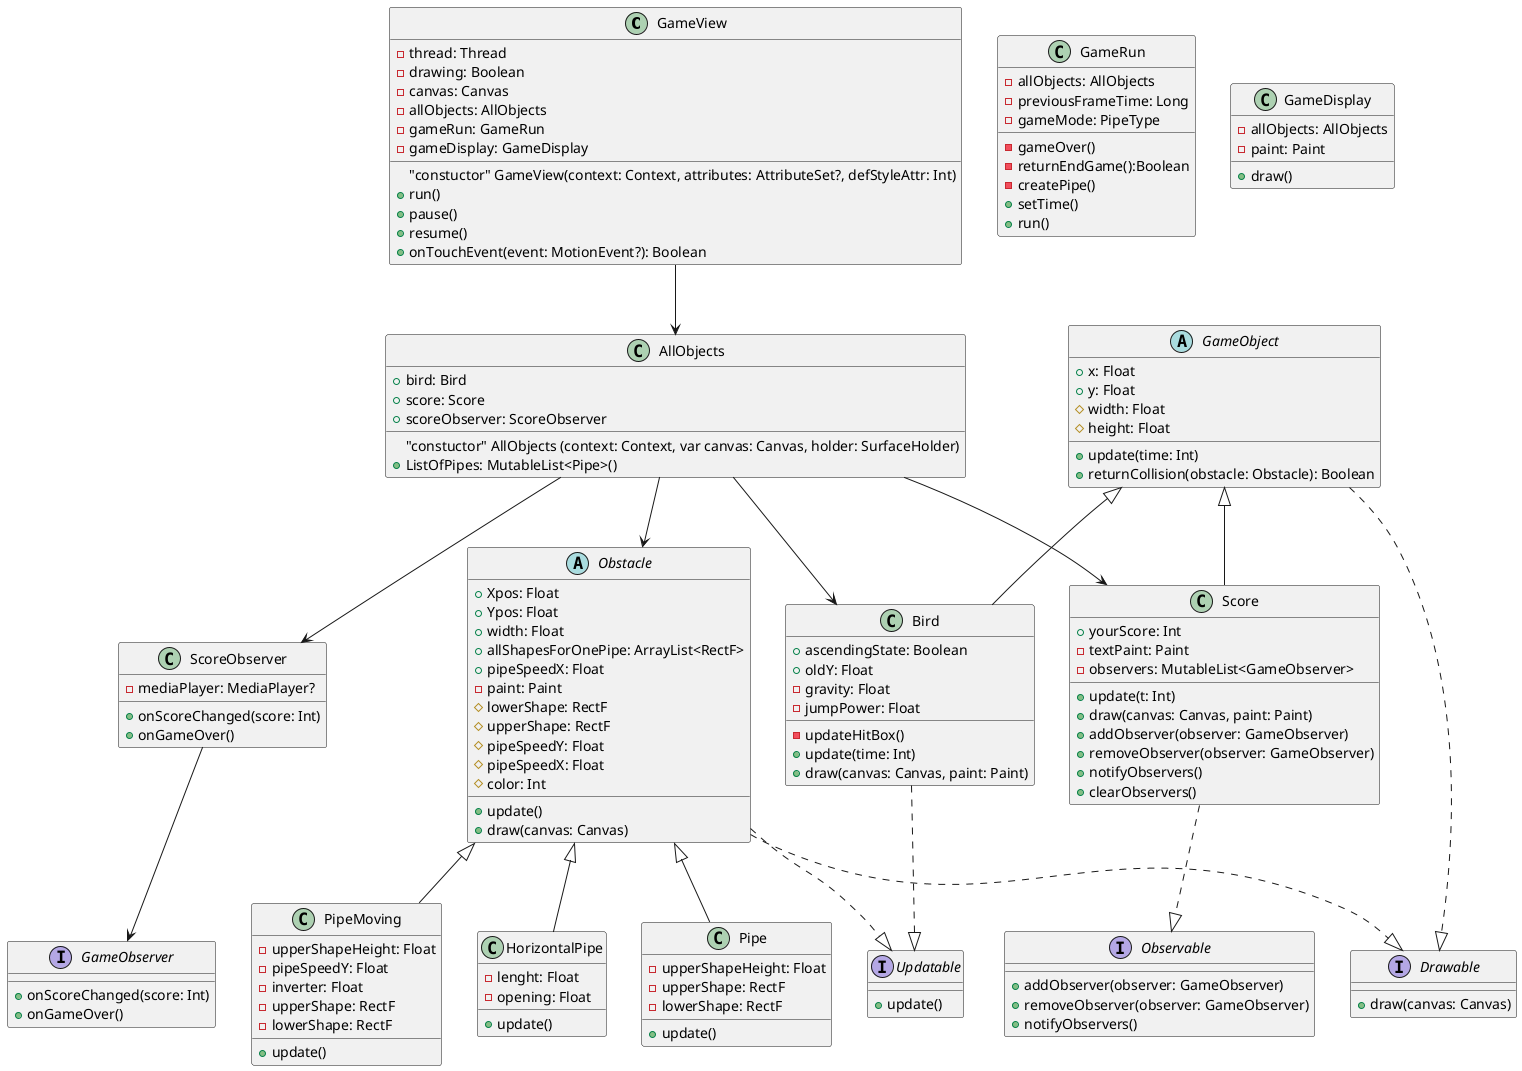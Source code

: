 @startuml
' Diagramme UML des classes du projet FlappyBird

class GameView {
    "constuctor" GameView(context: Context, attributes: AttributeSet?, defStyleAttr: Int)
    - thread: Thread
    - drawing: Boolean
    - canvas: Canvas
    - allObjects: AllObjects
    - gameRun: GameRun
    - gameDisplay: GameDisplay

    + run()
    + pause()
    + resume()
    + onTouchEvent(event: MotionEvent?): Boolean
}

class AllObjects {
    "constuctor" AllObjects (context: Context, var canvas: Canvas, holder: SurfaceHolder)
    + bird: Bird
    + ListOfPipes: MutableList<Pipe>()
    + score: Score
    + scoreObserver: ScoreObserver
}

class GameRun {
    - allObjects: AllObjects
    - previousFrameTime: Long
    - gameMode: PipeType

    -gameOver()
    -returnEndGame():Boolean
    -createPipe()
    + setTime()
    + run()
}

class GameDisplay {
    - allObjects: AllObjects
    - paint: Paint
    + draw()
}

abstract class GameObject {
    + x: Float
    + y: Float
    # width: Float
    # height: Float

    + update(time: Int)
    + returnCollision(obstacle: Obstacle): Boolean
}

class Bird {
    + ascendingState: Boolean
    + oldY: Float
    - gravity: Float
    - jumpPower: Float

    -updateHitBox()
    + update(time: Int)
    + draw(canvas: Canvas, paint: Paint)
}

class Score {
    + yourScore: Int
    - textPaint: Paint
    - observers: MutableList<GameObserver>

    + update(t: Int)
    + draw(canvas: Canvas, paint: Paint)
    + addObserver(observer: GameObserver)
    + removeObserver(observer: GameObserver)
    + notifyObservers()
    + clearObservers()
}

abstract class Obstacle {
    + Xpos: Float
    + Ypos: Float
    + width: Float
    + allShapesForOnePipe: ArrayList<RectF>
    + pipeSpeedX: Float
    -paint: Paint
    # lowerShape: RectF
    # upperShape: RectF
    # pipeSpeedY: Float
    # pipeSpeedX: Float
    # color: Int


    + update()
    + draw(canvas: Canvas)
}

class HorizontalPipe {
    - lenght: Float
    - opening: Float

    + update()
}

class Pipe {
    - upperShapeHeight: Float
    - upperShape: RectF
    - lowerShape: RectF

    + update()
}

class PipeMoving {
    - upperShapeHeight: Float
    - pipeSpeedY: Float
    - inverter: Float
    - upperShape: RectF
    - lowerShape: RectF

    + update()
}

interface Drawable {
    + draw(canvas: Canvas)
}

interface Updatable {
    + update()
}

interface Observable {
    + addObserver(observer: GameObserver)
    + removeObserver(observer: GameObserver)
    + notifyObservers()
}

interface GameObserver {
    + onScoreChanged(score: Int)
    + onGameOver()
}

class ScoreObserver {
    - mediaPlayer: MediaPlayer?

    + onScoreChanged(score: Int)
    + onGameOver()
}

GameView --> AllObjects
AllObjects --> Bird
AllObjects --> Score
AllObjects --> Obstacle
AllObjects --> ScoreObserver
GameObject <|-- Bird
GameObject <|-- Score
Obstacle <|-- HorizontalPipe
Obstacle <|-- Pipe
Obstacle <|-- PipeMoving
GameObject ..|> Drawable
Obstacle ..|> Drawable
Obstacle ..|> Updatable
Bird ..|> Updatable
ScoreObserver --> GameObserver
Score ..|> Observable
@enduml